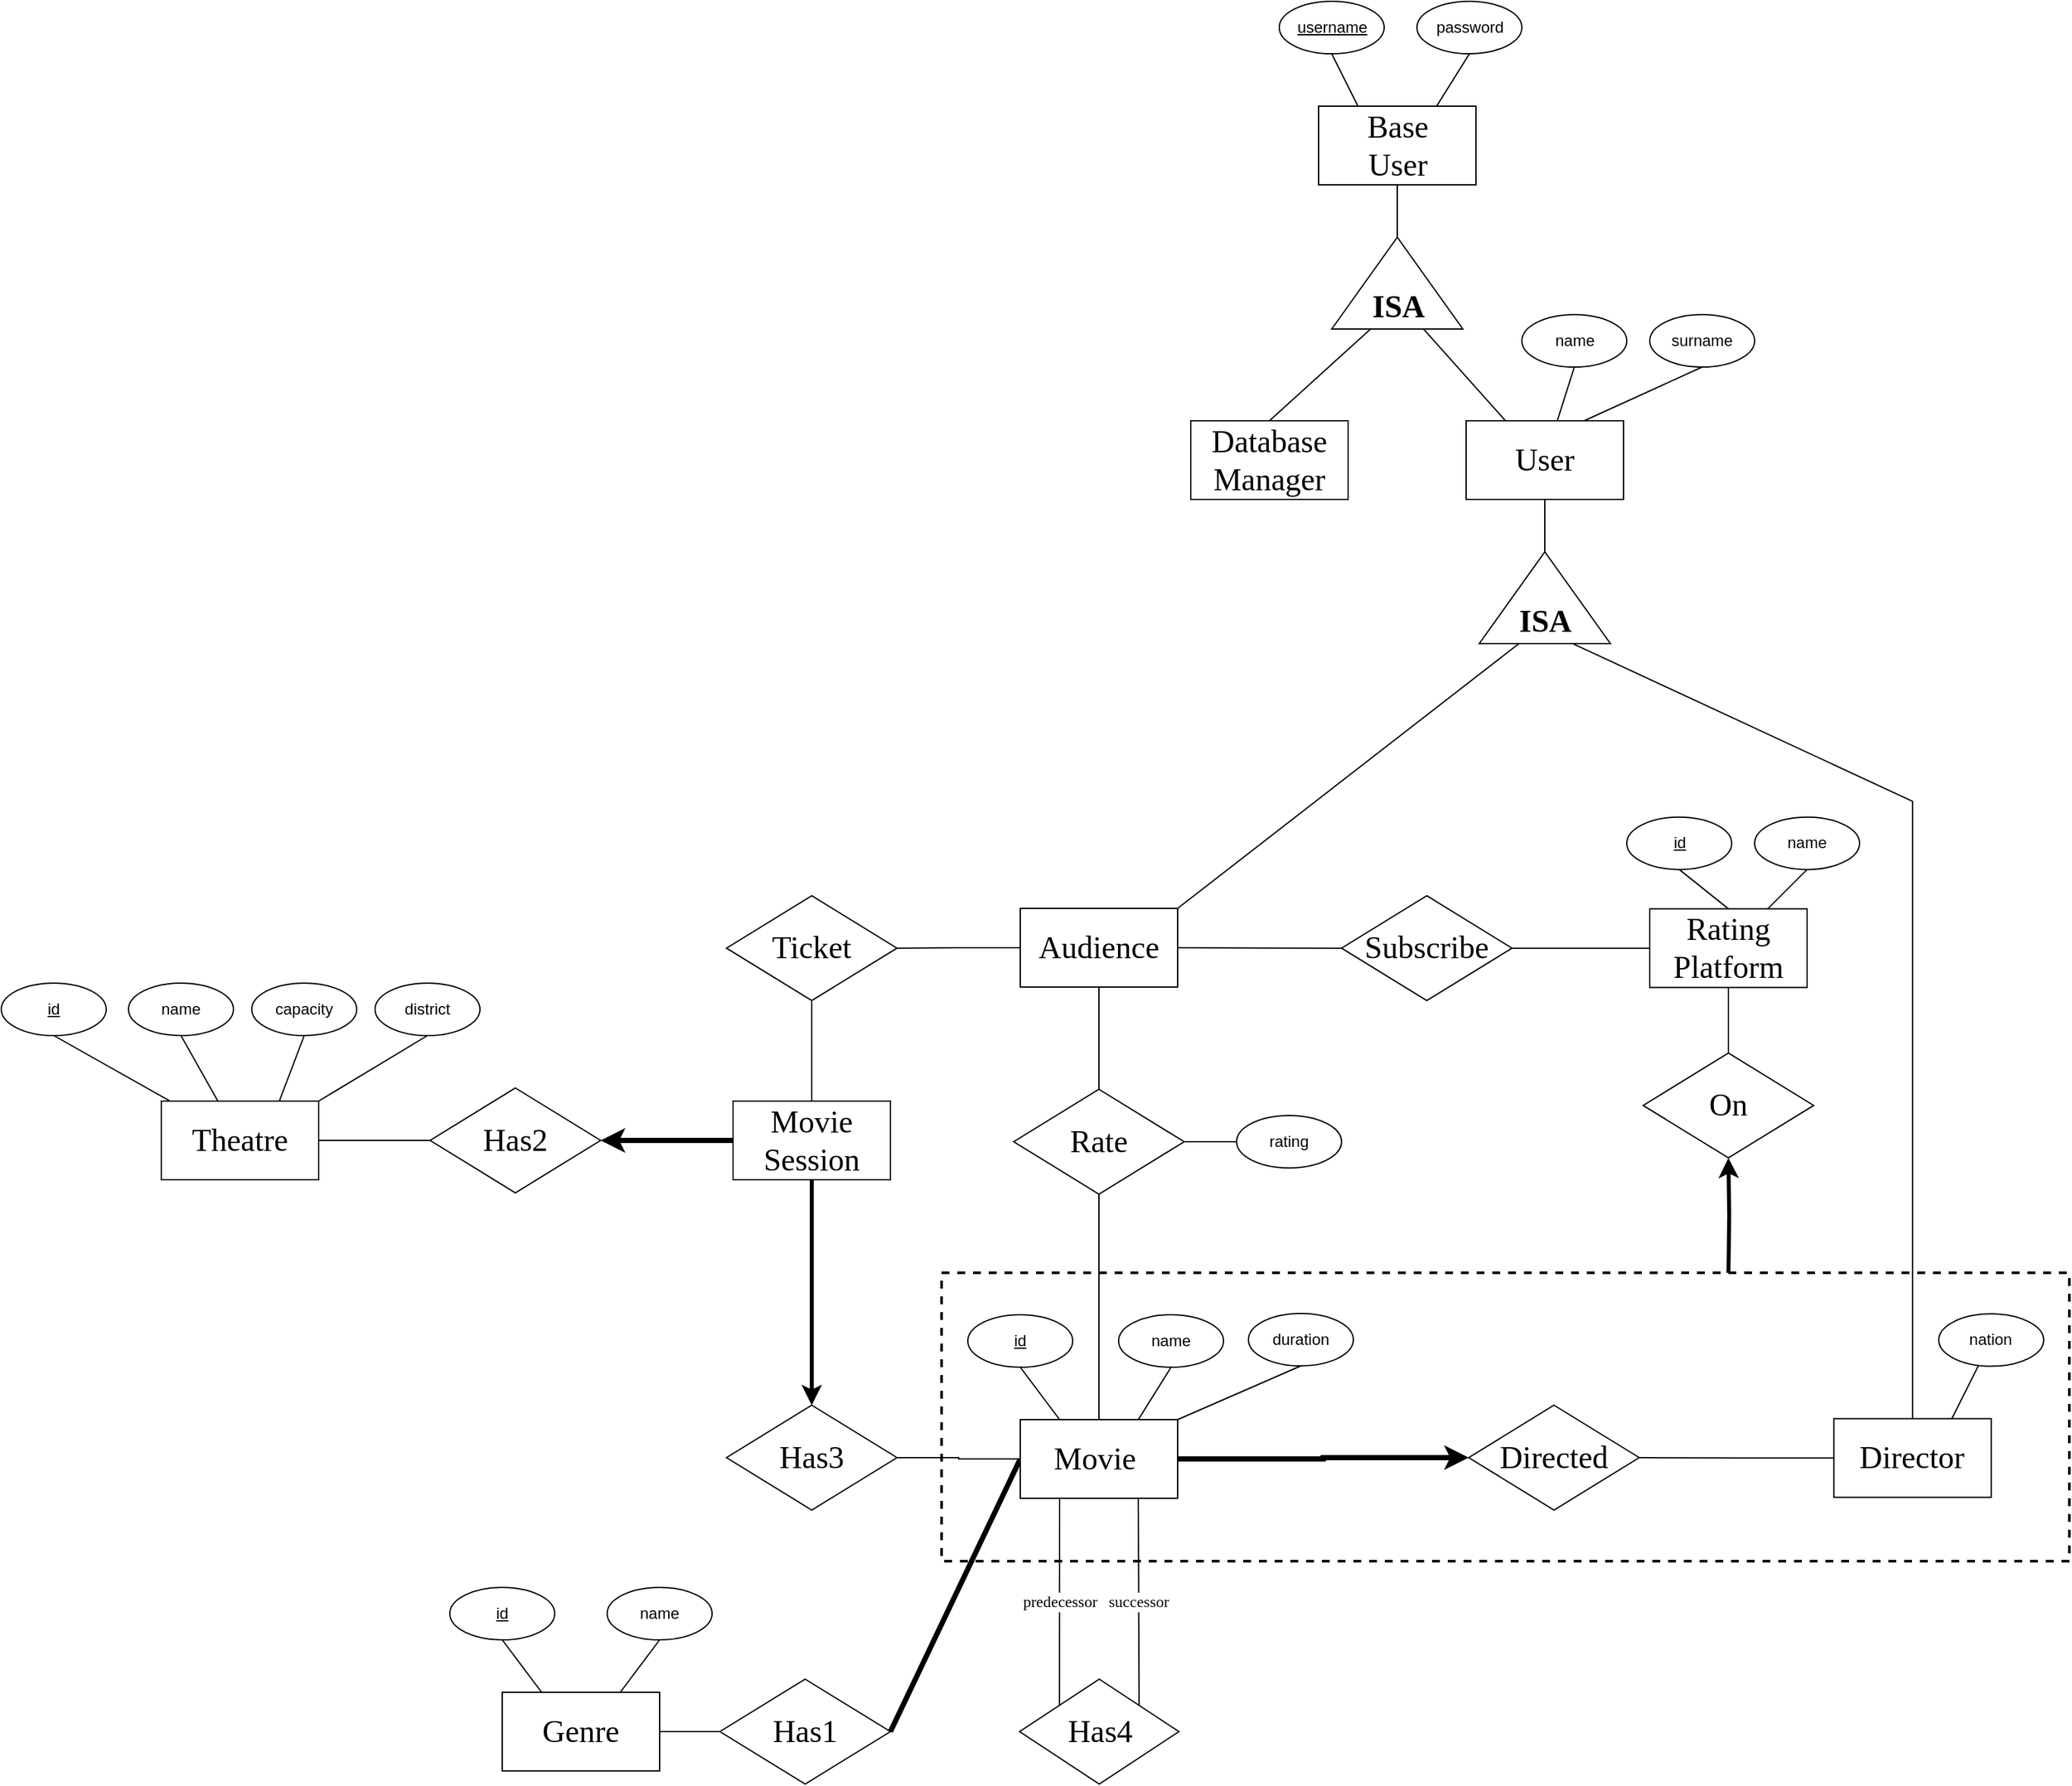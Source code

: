 <mxfile version="21.1.2">
  <diagram name="Page-1" id="j0nukCo0l5Td_Ldd-Fi8">
    <mxGraphModel dx="3235" dy="2788" grid="1" gridSize="10" guides="1" tooltips="1" connect="1" arrows="1" fold="1" page="1" pageScale="1" pageWidth="850" pageHeight="1100" math="0" shadow="0">
      <root>
        <mxCell id="0" />
        <mxCell id="1" parent="0" />
        <mxCell id="RdDmnzi2k4NcZiymzzx3-161" value="" style="rounded=0;whiteSpace=wrap;html=1;fillColor=none;dashed=1;strokeWidth=2;" vertex="1" parent="1">
          <mxGeometry x="-50" y="960" width="860" height="220" as="geometry" />
        </mxCell>
        <mxCell id="RdDmnzi2k4NcZiymzzx3-7" value="" style="rounded=0;orthogonalLoop=1;jettySize=auto;html=1;strokeColor=default;endArrow=none;endFill=0;entryX=0;entryY=0;entryDx=50;entryDy=0;entryPerimeter=0;" edge="1" parent="1" source="RdDmnzi2k4NcZiymzzx3-1" target="RdDmnzi2k4NcZiymzzx3-3">
          <mxGeometry relative="1" as="geometry" />
        </mxCell>
        <mxCell id="RdDmnzi2k4NcZiymzzx3-1" value="&lt;font style=&quot;font-size: 24px;&quot;&gt;User&lt;/font&gt;" style="rounded=0;whiteSpace=wrap;html=1;fontFamily=Times New Roman;" vertex="1" parent="1">
          <mxGeometry x="350" y="310" width="120" height="60" as="geometry" />
        </mxCell>
        <mxCell id="RdDmnzi2k4NcZiymzzx3-11" style="rounded=0;orthogonalLoop=1;jettySize=auto;html=1;entryX=0.5;entryY=0;entryDx=0;entryDy=0;endArrow=none;endFill=0;exitX=0.719;exitY=1.004;exitDx=0;exitDy=0;exitPerimeter=0;" edge="1" parent="1" source="RdDmnzi2k4NcZiymzzx3-3" target="RdDmnzi2k4NcZiymzzx3-10">
          <mxGeometry relative="1" as="geometry">
            <mxPoint x="490.0" y="480.0" as="sourcePoint" />
            <Array as="points">
              <mxPoint x="690.4" y="600.28" />
            </Array>
          </mxGeometry>
        </mxCell>
        <mxCell id="RdDmnzi2k4NcZiymzzx3-12" value="" style="rounded=0;orthogonalLoop=1;jettySize=auto;html=1;exitX=0.299;exitY=1.004;exitDx=0;exitDy=0;exitPerimeter=0;endArrow=none;endFill=0;entryX=1;entryY=0;entryDx=0;entryDy=0;" edge="1" parent="1" source="RdDmnzi2k4NcZiymzzx3-3" target="RdDmnzi2k4NcZiymzzx3-9">
          <mxGeometry relative="1" as="geometry" />
        </mxCell>
        <mxCell id="RdDmnzi2k4NcZiymzzx3-3" value="&lt;font face=&quot;Times New Roman&quot; style=&quot;font-size: 24px;&quot;&gt;&lt;b&gt;ISA&lt;/b&gt;&lt;/font&gt;" style="verticalLabelPosition=middle;verticalAlign=bottom;html=1;shape=mxgraph.basic.acute_triangle;dx=0.5;align=center;horizontal=1;labelPosition=center;" vertex="1" parent="1">
          <mxGeometry x="360" y="410" width="100" height="70" as="geometry" />
        </mxCell>
        <mxCell id="RdDmnzi2k4NcZiymzzx3-175" style="edgeStyle=orthogonalEdgeStyle;rounded=0;orthogonalLoop=1;jettySize=auto;html=1;exitX=0.5;exitY=1;exitDx=0;exitDy=0;fontFamily=Helvetica;fontSize=12;fontColor=default;endArrow=none;endFill=0;" edge="1" parent="1" source="RdDmnzi2k4NcZiymzzx3-9" target="RdDmnzi2k4NcZiymzzx3-31">
          <mxGeometry relative="1" as="geometry" />
        </mxCell>
        <mxCell id="RdDmnzi2k4NcZiymzzx3-195" style="edgeStyle=orthogonalEdgeStyle;rounded=0;orthogonalLoop=1;jettySize=auto;html=1;exitX=0;exitY=0.5;exitDx=0;exitDy=0;entryX=1;entryY=0.5;entryDx=0;entryDy=0;fontFamily=Helvetica;fontSize=12;fontColor=default;endArrow=none;endFill=0;" edge="1" parent="1" source="RdDmnzi2k4NcZiymzzx3-9" target="RdDmnzi2k4NcZiymzzx3-192">
          <mxGeometry relative="1" as="geometry" />
        </mxCell>
        <mxCell id="RdDmnzi2k4NcZiymzzx3-9" value="&lt;font style=&quot;font-size: 24px;&quot;&gt;Audience&lt;/font&gt;" style="rounded=0;whiteSpace=wrap;html=1;fontFamily=Times New Roman;" vertex="1" parent="1">
          <mxGeometry x="10" y="682" width="120" height="60" as="geometry" />
        </mxCell>
        <mxCell id="RdDmnzi2k4NcZiymzzx3-109" style="edgeStyle=orthogonalEdgeStyle;rounded=0;orthogonalLoop=1;jettySize=auto;html=1;exitX=0;exitY=0.5;exitDx=0;exitDy=0;entryX=1;entryY=0.5;entryDx=0;entryDy=0;endArrow=none;endFill=0;" edge="1" parent="1" source="RdDmnzi2k4NcZiymzzx3-10" target="RdDmnzi2k4NcZiymzzx3-106">
          <mxGeometry relative="1" as="geometry" />
        </mxCell>
        <mxCell id="RdDmnzi2k4NcZiymzzx3-10" value="&lt;font style=&quot;font-size: 24px;&quot;&gt;Director&lt;/font&gt;" style="rounded=0;whiteSpace=wrap;html=1;fontFamily=Times New Roman;" vertex="1" parent="1">
          <mxGeometry x="630.4" y="1071.28" width="120" height="60" as="geometry" />
        </mxCell>
        <mxCell id="RdDmnzi2k4NcZiymzzx3-17" style="rounded=0;orthogonalLoop=1;jettySize=auto;html=1;exitX=0.5;exitY=1;exitDx=0;exitDy=0;entryX=0.25;entryY=0;entryDx=0;entryDy=0;endArrow=none;endFill=0;" edge="1" parent="1" source="RdDmnzi2k4NcZiymzzx3-13" target="RdDmnzi2k4NcZiymzzx3-134">
          <mxGeometry relative="1" as="geometry">
            <mxPoint x="327.5" y="10" as="targetPoint" />
          </mxGeometry>
        </mxCell>
        <mxCell id="RdDmnzi2k4NcZiymzzx3-13" value="&lt;u&gt;username&lt;/u&gt;" style="ellipse;whiteSpace=wrap;html=1;" vertex="1" parent="1">
          <mxGeometry x="207.5" y="-10" width="80" height="40" as="geometry" />
        </mxCell>
        <mxCell id="RdDmnzi2k4NcZiymzzx3-14" value="password" style="ellipse;whiteSpace=wrap;html=1;" vertex="1" parent="1">
          <mxGeometry x="312.5" y="-10" width="80" height="40" as="geometry" />
        </mxCell>
        <mxCell id="RdDmnzi2k4NcZiymzzx3-15" value="name" style="ellipse;whiteSpace=wrap;html=1;" vertex="1" parent="1">
          <mxGeometry x="392.5" y="229" width="80" height="40" as="geometry" />
        </mxCell>
        <mxCell id="RdDmnzi2k4NcZiymzzx3-16" value="surname" style="ellipse;whiteSpace=wrap;html=1;" vertex="1" parent="1">
          <mxGeometry x="490" y="229" width="80" height="40" as="geometry" />
        </mxCell>
        <mxCell id="RdDmnzi2k4NcZiymzzx3-20" style="rounded=0;orthogonalLoop=1;jettySize=auto;html=1;exitX=0.5;exitY=1;exitDx=0;exitDy=0;endArrow=none;endFill=0;entryX=0.75;entryY=0;entryDx=0;entryDy=0;" edge="1" parent="1" source="RdDmnzi2k4NcZiymzzx3-14" target="RdDmnzi2k4NcZiymzzx3-134">
          <mxGeometry relative="1" as="geometry">
            <mxPoint x="217.5" y="-30" as="sourcePoint" />
            <mxPoint x="342.5" y="10" as="targetPoint" />
          </mxGeometry>
        </mxCell>
        <mxCell id="RdDmnzi2k4NcZiymzzx3-21" style="rounded=0;orthogonalLoop=1;jettySize=auto;html=1;exitX=0.5;exitY=1;exitDx=0;exitDy=0;endArrow=none;endFill=0;" edge="1" parent="1" source="RdDmnzi2k4NcZiymzzx3-15" target="RdDmnzi2k4NcZiymzzx3-1">
          <mxGeometry relative="1" as="geometry">
            <mxPoint x="370" y="270" as="sourcePoint" />
            <mxPoint x="420" y="320" as="targetPoint" />
          </mxGeometry>
        </mxCell>
        <mxCell id="RdDmnzi2k4NcZiymzzx3-23" style="rounded=0;orthogonalLoop=1;jettySize=auto;html=1;exitX=0.5;exitY=1;exitDx=0;exitDy=0;endArrow=none;endFill=0;entryX=0.75;entryY=0;entryDx=0;entryDy=0;" edge="1" parent="1" source="RdDmnzi2k4NcZiymzzx3-16" target="RdDmnzi2k4NcZiymzzx3-1">
          <mxGeometry relative="1" as="geometry">
            <mxPoint x="470" y="270" as="sourcePoint" />
            <mxPoint x="450" y="320" as="targetPoint" />
          </mxGeometry>
        </mxCell>
        <mxCell id="RdDmnzi2k4NcZiymzzx3-28" style="rounded=0;orthogonalLoop=1;jettySize=auto;html=1;entryX=0.75;entryY=0;entryDx=0;entryDy=0;endArrow=none;endFill=0;" edge="1" parent="1" source="RdDmnzi2k4NcZiymzzx3-26" target="RdDmnzi2k4NcZiymzzx3-10">
          <mxGeometry relative="1" as="geometry" />
        </mxCell>
        <mxCell id="RdDmnzi2k4NcZiymzzx3-26" value="nation" style="ellipse;whiteSpace=wrap;html=1;" vertex="1" parent="1">
          <mxGeometry x="710.4" y="991.28" width="80" height="40" as="geometry" />
        </mxCell>
        <mxCell id="RdDmnzi2k4NcZiymzzx3-31" value="&lt;font style=&quot;font-size: 24px;&quot; face=&quot;Times New Roman&quot;&gt;Rate&lt;/font&gt;" style="rhombus;whiteSpace=wrap;html=1;" vertex="1" parent="1">
          <mxGeometry x="5" y="820" width="130" height="80" as="geometry" />
        </mxCell>
        <mxCell id="RdDmnzi2k4NcZiymzzx3-34" value="&lt;font style=&quot;font-size: 24px;&quot;&gt;Rating Platform&lt;/font&gt;" style="rounded=0;whiteSpace=wrap;html=1;fontFamily=Times New Roman;" vertex="1" parent="1">
          <mxGeometry x="490" y="682.32" width="120" height="60" as="geometry" />
        </mxCell>
        <mxCell id="RdDmnzi2k4NcZiymzzx3-36" style="edgeStyle=orthogonalEdgeStyle;rounded=0;orthogonalLoop=1;jettySize=auto;html=1;exitX=0;exitY=0.5;exitDx=0;exitDy=0;entryX=1;entryY=0.5;entryDx=0;entryDy=0;endArrow=none;endFill=0;" edge="1" parent="1" source="RdDmnzi2k4NcZiymzzx3-35" target="RdDmnzi2k4NcZiymzzx3-9">
          <mxGeometry relative="1" as="geometry" />
        </mxCell>
        <mxCell id="RdDmnzi2k4NcZiymzzx3-35" value="&lt;font style=&quot;font-size: 24px;&quot; face=&quot;Times New Roman&quot;&gt;Subscribe&lt;/font&gt;" style="rhombus;whiteSpace=wrap;html=1;" vertex="1" parent="1">
          <mxGeometry x="255" y="672.32" width="130" height="80" as="geometry" />
        </mxCell>
        <mxCell id="RdDmnzi2k4NcZiymzzx3-37" style="edgeStyle=orthogonalEdgeStyle;rounded=0;orthogonalLoop=1;jettySize=auto;html=1;entryX=1;entryY=0.5;entryDx=0;entryDy=0;endArrow=none;endFill=0;exitX=0;exitY=0.5;exitDx=0;exitDy=0;" edge="1" parent="1" source="RdDmnzi2k4NcZiymzzx3-34" target="RdDmnzi2k4NcZiymzzx3-35">
          <mxGeometry relative="1" as="geometry">
            <mxPoint x="450" y="701.32" as="sourcePoint" />
            <mxPoint x="680" y="612.32" as="targetPoint" />
          </mxGeometry>
        </mxCell>
        <mxCell id="RdDmnzi2k4NcZiymzzx3-38" style="rounded=0;orthogonalLoop=1;jettySize=auto;html=1;exitX=0.5;exitY=1;exitDx=0;exitDy=0;endArrow=none;endFill=0;entryX=0.5;entryY=0;entryDx=0;entryDy=0;" edge="1" parent="1" source="RdDmnzi2k4NcZiymzzx3-39" target="RdDmnzi2k4NcZiymzzx3-34">
          <mxGeometry relative="1" as="geometry">
            <mxPoint x="440" y="670" as="targetPoint" />
          </mxGeometry>
        </mxCell>
        <mxCell id="RdDmnzi2k4NcZiymzzx3-39" value="&lt;u&gt;id&lt;/u&gt;" style="ellipse;whiteSpace=wrap;html=1;" vertex="1" parent="1">
          <mxGeometry x="472.5" y="612.32" width="80" height="40" as="geometry" />
        </mxCell>
        <mxCell id="RdDmnzi2k4NcZiymzzx3-40" value="name" style="ellipse;whiteSpace=wrap;html=1;" vertex="1" parent="1">
          <mxGeometry x="570" y="612.32" width="80" height="40" as="geometry" />
        </mxCell>
        <mxCell id="RdDmnzi2k4NcZiymzzx3-43" style="rounded=0;orthogonalLoop=1;jettySize=auto;html=1;exitX=0.5;exitY=1;exitDx=0;exitDy=0;endArrow=none;endFill=0;entryX=0.75;entryY=0;entryDx=0;entryDy=0;" edge="1" parent="1" source="RdDmnzi2k4NcZiymzzx3-40" target="RdDmnzi2k4NcZiymzzx3-34">
          <mxGeometry relative="1" as="geometry">
            <mxPoint x="390" y="651" as="sourcePoint" />
            <mxPoint x="511" y="691" as="targetPoint" />
          </mxGeometry>
        </mxCell>
        <mxCell id="RdDmnzi2k4NcZiymzzx3-47" value="&lt;font style=&quot;font-size: 24px;&quot;&gt;Genre&lt;/font&gt;" style="rounded=0;whiteSpace=wrap;html=1;fontFamily=Times New Roman;" vertex="1" parent="1">
          <mxGeometry x="-385" y="1280" width="120" height="60" as="geometry" />
        </mxCell>
        <mxCell id="RdDmnzi2k4NcZiymzzx3-50" style="rounded=0;orthogonalLoop=1;jettySize=auto;html=1;exitX=0.5;exitY=1;exitDx=0;exitDy=0;entryX=0.25;entryY=0;entryDx=0;entryDy=0;endArrow=none;endFill=0;" edge="1" parent="1" source="RdDmnzi2k4NcZiymzzx3-48" target="RdDmnzi2k4NcZiymzzx3-47">
          <mxGeometry relative="1" as="geometry" />
        </mxCell>
        <mxCell id="RdDmnzi2k4NcZiymzzx3-48" value="&lt;u&gt;id&lt;/u&gt;" style="ellipse;whiteSpace=wrap;html=1;" vertex="1" parent="1">
          <mxGeometry x="-425" y="1200" width="80" height="40" as="geometry" />
        </mxCell>
        <mxCell id="RdDmnzi2k4NcZiymzzx3-51" style="rounded=0;orthogonalLoop=1;jettySize=auto;html=1;exitX=0.5;exitY=1;exitDx=0;exitDy=0;entryX=0.75;entryY=0;entryDx=0;entryDy=0;endArrow=none;endFill=0;" edge="1" parent="1" source="RdDmnzi2k4NcZiymzzx3-49" target="RdDmnzi2k4NcZiymzzx3-47">
          <mxGeometry relative="1" as="geometry" />
        </mxCell>
        <mxCell id="RdDmnzi2k4NcZiymzzx3-49" value="name" style="ellipse;whiteSpace=wrap;html=1;" vertex="1" parent="1">
          <mxGeometry x="-305" y="1200" width="80" height="40" as="geometry" />
        </mxCell>
        <mxCell id="RdDmnzi2k4NcZiymzzx3-53" style="edgeStyle=orthogonalEdgeStyle;rounded=0;orthogonalLoop=1;jettySize=auto;html=1;exitX=0;exitY=0.5;exitDx=0;exitDy=0;entryX=1;entryY=0.5;entryDx=0;entryDy=0;endArrow=none;endFill=0;" edge="1" parent="1" source="RdDmnzi2k4NcZiymzzx3-52" target="RdDmnzi2k4NcZiymzzx3-47">
          <mxGeometry relative="1" as="geometry" />
        </mxCell>
        <mxCell id="RdDmnzi2k4NcZiymzzx3-54" style="rounded=0;orthogonalLoop=1;jettySize=auto;html=1;entryX=1;entryY=0.5;entryDx=0;entryDy=0;endArrow=none;endFill=0;strokeWidth=4;exitX=0;exitY=0.5;exitDx=0;exitDy=0;" edge="1" parent="1" source="RdDmnzi2k4NcZiymzzx3-58" target="RdDmnzi2k4NcZiymzzx3-52">
          <mxGeometry relative="1" as="geometry">
            <mxPoint x="-180" y="1302" as="sourcePoint" />
            <mxPoint x="-260" y="1302" as="targetPoint" />
          </mxGeometry>
        </mxCell>
        <mxCell id="RdDmnzi2k4NcZiymzzx3-52" value="&lt;font style=&quot;font-size: 24px;&quot; face=&quot;Times New Roman&quot;&gt;Has1&lt;/font&gt;" style="rhombus;whiteSpace=wrap;html=1;" vertex="1" parent="1">
          <mxGeometry x="-219" y="1270" width="130" height="80" as="geometry" />
        </mxCell>
        <mxCell id="RdDmnzi2k4NcZiymzzx3-108" style="edgeStyle=orthogonalEdgeStyle;rounded=0;orthogonalLoop=1;jettySize=auto;html=1;exitX=1;exitY=0.5;exitDx=0;exitDy=0;entryX=0;entryY=0.5;entryDx=0;entryDy=0;strokeWidth=4;" edge="1" parent="1" source="RdDmnzi2k4NcZiymzzx3-58" target="RdDmnzi2k4NcZiymzzx3-106">
          <mxGeometry relative="1" as="geometry">
            <mxPoint x="15" y="1100" as="targetPoint" />
          </mxGeometry>
        </mxCell>
        <mxCell id="RdDmnzi2k4NcZiymzzx3-118" style="rounded=0;orthogonalLoop=1;jettySize=auto;html=1;entryX=1;entryY=0.5;entryDx=0;entryDy=0;fontFamily=Helvetica;fontSize=12;fontColor=default;endArrow=none;endFill=0;edgeStyle=orthogonalEdgeStyle;" edge="1" parent="1" source="RdDmnzi2k4NcZiymzzx3-58" target="RdDmnzi2k4NcZiymzzx3-117">
          <mxGeometry relative="1" as="geometry" />
        </mxCell>
        <mxCell id="RdDmnzi2k4NcZiymzzx3-158" value="&lt;font face=&quot;Times New Roman&quot;&gt;predecessor&lt;/font&gt;" style="rounded=0;orthogonalLoop=1;jettySize=auto;html=1;entryX=0;entryY=0;entryDx=0;entryDy=0;fontFamily=Helvetica;fontSize=12;fontColor=default;endArrow=none;endFill=0;exitX=0.25;exitY=1;exitDx=0;exitDy=0;" edge="1" parent="1" source="RdDmnzi2k4NcZiymzzx3-58" target="RdDmnzi2k4NcZiymzzx3-157">
          <mxGeometry relative="1" as="geometry">
            <mxPoint x="30" y="1130" as="sourcePoint" />
          </mxGeometry>
        </mxCell>
        <mxCell id="RdDmnzi2k4NcZiymzzx3-177" style="edgeStyle=orthogonalEdgeStyle;rounded=0;orthogonalLoop=1;jettySize=auto;html=1;exitX=0.5;exitY=0;exitDx=0;exitDy=0;entryX=0.5;entryY=1;entryDx=0;entryDy=0;fontFamily=Helvetica;fontSize=12;fontColor=default;endArrow=none;endFill=0;" edge="1" parent="1" source="RdDmnzi2k4NcZiymzzx3-58" target="RdDmnzi2k4NcZiymzzx3-31">
          <mxGeometry relative="1" as="geometry" />
        </mxCell>
        <mxCell id="RdDmnzi2k4NcZiymzzx3-58" value="&lt;font style=&quot;font-size: 24px;&quot;&gt;Movie&amp;nbsp;&lt;/font&gt;" style="rounded=0;whiteSpace=wrap;html=1;fontFamily=Times New Roman;" vertex="1" parent="1">
          <mxGeometry x="10" y="1072" width="120" height="60" as="geometry" />
        </mxCell>
        <mxCell id="RdDmnzi2k4NcZiymzzx3-70" style="rounded=0;orthogonalLoop=1;jettySize=auto;html=1;exitX=0.5;exitY=1;exitDx=0;exitDy=0;entryX=0.25;entryY=0;entryDx=0;entryDy=0;endArrow=none;endFill=0;" edge="1" parent="1" source="RdDmnzi2k4NcZiymzzx3-71" target="RdDmnzi2k4NcZiymzzx3-58">
          <mxGeometry relative="1" as="geometry">
            <mxPoint x="80" y="1072" as="targetPoint" />
          </mxGeometry>
        </mxCell>
        <mxCell id="RdDmnzi2k4NcZiymzzx3-71" value="&lt;u&gt;id&lt;/u&gt;" style="ellipse;whiteSpace=wrap;html=1;" vertex="1" parent="1">
          <mxGeometry x="-30" y="992" width="80" height="40" as="geometry" />
        </mxCell>
        <mxCell id="RdDmnzi2k4NcZiymzzx3-72" value="name" style="ellipse;whiteSpace=wrap;html=1;" vertex="1" parent="1">
          <mxGeometry x="85" y="992" width="80" height="40" as="geometry" />
        </mxCell>
        <mxCell id="RdDmnzi2k4NcZiymzzx3-73" style="rounded=0;orthogonalLoop=1;jettySize=auto;html=1;exitX=0.5;exitY=1;exitDx=0;exitDy=0;endArrow=none;endFill=0;entryX=0.75;entryY=0;entryDx=0;entryDy=0;" edge="1" parent="1" source="RdDmnzi2k4NcZiymzzx3-72" target="RdDmnzi2k4NcZiymzzx3-58">
          <mxGeometry relative="1" as="geometry">
            <mxPoint x="70" y="1072" as="targetPoint" />
            <mxPoint x="10" y="1042" as="sourcePoint" />
          </mxGeometry>
        </mxCell>
        <mxCell id="RdDmnzi2k4NcZiymzzx3-75" style="edgeStyle=orthogonalEdgeStyle;rounded=0;orthogonalLoop=1;jettySize=auto;html=1;exitX=0;exitY=0.5;exitDx=0;exitDy=0;entryX=1;entryY=0.5;entryDx=0;entryDy=0;endArrow=classic;endFill=1;strokeWidth=4;" edge="1" parent="1" target="RdDmnzi2k4NcZiymzzx3-78" source="RdDmnzi2k4NcZiymzzx3-105">
          <mxGeometry relative="1" as="geometry">
            <mxPoint x="195" y="1432" as="sourcePoint" />
          </mxGeometry>
        </mxCell>
        <mxCell id="RdDmnzi2k4NcZiymzzx3-76" value="&lt;font style=&quot;font-size: 24px;&quot;&gt;Theatre&lt;/font&gt;" style="rounded=0;whiteSpace=wrap;html=1;fontFamily=Times New Roman;" vertex="1" parent="1">
          <mxGeometry x="-645" y="829" width="120" height="60" as="geometry" />
        </mxCell>
        <mxCell id="RdDmnzi2k4NcZiymzzx3-77" style="edgeStyle=orthogonalEdgeStyle;rounded=0;orthogonalLoop=1;jettySize=auto;html=1;exitX=1;exitY=0.5;exitDx=0;exitDy=0;endArrow=none;endFill=0;entryX=0;entryY=0.5;entryDx=0;entryDy=0;" edge="1" parent="1" source="RdDmnzi2k4NcZiymzzx3-76" target="RdDmnzi2k4NcZiymzzx3-78">
          <mxGeometry relative="1" as="geometry">
            <mxPoint x="165" y="1622" as="targetPoint" />
          </mxGeometry>
        </mxCell>
        <mxCell id="RdDmnzi2k4NcZiymzzx3-78" value="&lt;font style=&quot;font-size: 24px;&quot; face=&quot;Times New Roman&quot;&gt;Has2&lt;/font&gt;" style="rhombus;whiteSpace=wrap;html=1;" vertex="1" parent="1">
          <mxGeometry x="-440" y="819" width="130" height="80" as="geometry" />
        </mxCell>
        <mxCell id="RdDmnzi2k4NcZiymzzx3-79" value="&lt;u&gt;id&lt;/u&gt;" style="ellipse;whiteSpace=wrap;html=1;" vertex="1" parent="1">
          <mxGeometry x="-767" y="739" width="80" height="40" as="geometry" />
        </mxCell>
        <mxCell id="RdDmnzi2k4NcZiymzzx3-80" value="name" style="ellipse;whiteSpace=wrap;html=1;" vertex="1" parent="1">
          <mxGeometry x="-670" y="739" width="80" height="40" as="geometry" />
        </mxCell>
        <mxCell id="RdDmnzi2k4NcZiymzzx3-81" value="capacity" style="ellipse;whiteSpace=wrap;html=1;" vertex="1" parent="1">
          <mxGeometry x="-576" y="739" width="80" height="40" as="geometry" />
        </mxCell>
        <mxCell id="RdDmnzi2k4NcZiymzzx3-82" style="rounded=0;orthogonalLoop=1;jettySize=auto;html=1;endArrow=none;endFill=0;exitX=0.5;exitY=1;exitDx=0;exitDy=0;" edge="1" parent="1" source="RdDmnzi2k4NcZiymzzx3-79" target="RdDmnzi2k4NcZiymzzx3-76">
          <mxGeometry relative="1" as="geometry">
            <mxPoint x="165" y="1722" as="targetPoint" />
            <mxPoint x="55" y="1682" as="sourcePoint" />
          </mxGeometry>
        </mxCell>
        <mxCell id="RdDmnzi2k4NcZiymzzx3-84" style="rounded=0;orthogonalLoop=1;jettySize=auto;html=1;endArrow=none;endFill=0;exitX=0.5;exitY=1;exitDx=0;exitDy=0;" edge="1" parent="1" source="RdDmnzi2k4NcZiymzzx3-80" target="RdDmnzi2k4NcZiymzzx3-76">
          <mxGeometry relative="1" as="geometry">
            <mxPoint x="165" y="1734" as="targetPoint" />
            <mxPoint x="55" y="1682" as="sourcePoint" />
          </mxGeometry>
        </mxCell>
        <mxCell id="RdDmnzi2k4NcZiymzzx3-85" style="rounded=0;orthogonalLoop=1;jettySize=auto;html=1;entryX=0.75;entryY=0;entryDx=0;entryDy=0;endArrow=none;endFill=0;exitX=0.5;exitY=1;exitDx=0;exitDy=0;" edge="1" parent="1" source="RdDmnzi2k4NcZiymzzx3-81" target="RdDmnzi2k4NcZiymzzx3-76">
          <mxGeometry relative="1" as="geometry">
            <mxPoint x="175" y="1744" as="targetPoint" />
            <mxPoint x="65" y="1692" as="sourcePoint" />
          </mxGeometry>
        </mxCell>
        <mxCell id="RdDmnzi2k4NcZiymzzx3-86" value="district" style="ellipse;whiteSpace=wrap;html=1;" vertex="1" parent="1">
          <mxGeometry x="-482" y="739" width="80" height="40" as="geometry" />
        </mxCell>
        <mxCell id="RdDmnzi2k4NcZiymzzx3-87" style="rounded=0;orthogonalLoop=1;jettySize=auto;html=1;entryX=1;entryY=0;entryDx=0;entryDy=0;endArrow=none;endFill=0;exitX=0.5;exitY=1;exitDx=0;exitDy=0;" edge="1" parent="1" source="RdDmnzi2k4NcZiymzzx3-86" target="RdDmnzi2k4NcZiymzzx3-76">
          <mxGeometry relative="1" as="geometry">
            <mxPoint x="325" y="1722" as="targetPoint" />
            <mxPoint x="165" y="1692" as="sourcePoint" />
          </mxGeometry>
        </mxCell>
        <mxCell id="RdDmnzi2k4NcZiymzzx3-89" value="duration" style="ellipse;whiteSpace=wrap;html=1;" vertex="1" parent="1">
          <mxGeometry x="184" y="991" width="80" height="40" as="geometry" />
        </mxCell>
        <mxCell id="RdDmnzi2k4NcZiymzzx3-90" style="rounded=0;orthogonalLoop=1;jettySize=auto;html=1;exitX=0.5;exitY=1;exitDx=0;exitDy=0;endArrow=none;endFill=0;entryX=1;entryY=0;entryDx=0;entryDy=0;" edge="1" parent="1" source="RdDmnzi2k4NcZiymzzx3-89" target="RdDmnzi2k4NcZiymzzx3-58">
          <mxGeometry relative="1" as="geometry">
            <mxPoint x="170" y="1082" as="targetPoint" />
            <mxPoint x="170" y="1022" as="sourcePoint" />
          </mxGeometry>
        </mxCell>
        <mxCell id="RdDmnzi2k4NcZiymzzx3-119" style="edgeStyle=orthogonalEdgeStyle;rounded=0;orthogonalLoop=1;jettySize=auto;html=1;exitX=0.5;exitY=1;exitDx=0;exitDy=0;fontFamily=Helvetica;fontSize=12;fontColor=default;strokeWidth=3;" edge="1" parent="1" source="RdDmnzi2k4NcZiymzzx3-105" target="RdDmnzi2k4NcZiymzzx3-117">
          <mxGeometry relative="1" as="geometry" />
        </mxCell>
        <mxCell id="RdDmnzi2k4NcZiymzzx3-196" style="edgeStyle=orthogonalEdgeStyle;rounded=0;orthogonalLoop=1;jettySize=auto;html=1;exitX=0.5;exitY=0;exitDx=0;exitDy=0;entryX=0.5;entryY=1;entryDx=0;entryDy=0;fontFamily=Helvetica;fontSize=12;fontColor=default;endArrow=none;endFill=0;" edge="1" parent="1" source="RdDmnzi2k4NcZiymzzx3-105" target="RdDmnzi2k4NcZiymzzx3-192">
          <mxGeometry relative="1" as="geometry" />
        </mxCell>
        <mxCell id="RdDmnzi2k4NcZiymzzx3-105" value="&lt;font style=&quot;font-size: 24px;&quot;&gt;Movie Session&lt;/font&gt;" style="rounded=0;whiteSpace=wrap;html=1;fontFamily=Times New Roman;" vertex="1" parent="1">
          <mxGeometry x="-209" y="829" width="120" height="60" as="geometry" />
        </mxCell>
        <mxCell id="RdDmnzi2k4NcZiymzzx3-106" value="&lt;font style=&quot;font-size: 24px;&quot; face=&quot;Times New Roman&quot;&gt;Directed&lt;/font&gt;" style="rhombus;whiteSpace=wrap;html=1;" vertex="1" parent="1">
          <mxGeometry x="352" y="1061" width="130" height="80" as="geometry" />
        </mxCell>
        <mxCell id="RdDmnzi2k4NcZiymzzx3-111" value="" style="edgeStyle=orthogonalEdgeStyle;rounded=0;orthogonalLoop=1;jettySize=auto;html=1;endArrow=none;endFill=0;exitX=0.5;exitY=1;exitDx=0;exitDy=0;entryX=0.5;entryY=0;entryDx=0;entryDy=0;" edge="1" parent="1" source="RdDmnzi2k4NcZiymzzx3-34" target="RdDmnzi2k4NcZiymzzx3-110">
          <mxGeometry relative="1" as="geometry">
            <mxPoint x="480" y="761" as="targetPoint" />
          </mxGeometry>
        </mxCell>
        <mxCell id="RdDmnzi2k4NcZiymzzx3-110" value="&lt;font style=&quot;font-size: 24px;&quot; face=&quot;Times New Roman&quot;&gt;On&lt;/font&gt;" style="rhombus;whiteSpace=wrap;html=1;" vertex="1" parent="1">
          <mxGeometry x="485" y="792.32" width="130" height="80" as="geometry" />
        </mxCell>
        <mxCell id="RdDmnzi2k4NcZiymzzx3-113" style="edgeStyle=orthogonalEdgeStyle;rounded=0;orthogonalLoop=1;jettySize=auto;html=1;exitX=0.605;exitY=-0.006;exitDx=0;exitDy=0;entryX=0.5;entryY=1;entryDx=0;entryDy=0;exitPerimeter=0;strokeWidth=3;" edge="1" parent="1" target="RdDmnzi2k4NcZiymzzx3-110">
          <mxGeometry relative="1" as="geometry">
            <mxPoint x="550.05" y="960.0" as="sourcePoint" />
            <mxPoint x="550" y="992.32" as="targetPoint" />
          </mxGeometry>
        </mxCell>
        <mxCell id="RdDmnzi2k4NcZiymzzx3-117" value="&lt;font size=&quot;5&quot; face=&quot;Times New Roman&quot;&gt;Has3&lt;/font&gt;" style="rhombus;whiteSpace=wrap;html=1;" vertex="1" parent="1">
          <mxGeometry x="-214" y="1061" width="130" height="80" as="geometry" />
        </mxCell>
        <mxCell id="RdDmnzi2k4NcZiymzzx3-136" style="edgeStyle=orthogonalEdgeStyle;rounded=0;orthogonalLoop=1;jettySize=auto;html=1;exitX=0.5;exitY=1;exitDx=0;exitDy=0;entryX=0;entryY=0;entryDx=50;entryDy=0;entryPerimeter=0;fontFamily=Helvetica;fontSize=12;fontColor=default;endArrow=none;endFill=0;" edge="1" parent="1" source="RdDmnzi2k4NcZiymzzx3-134" target="RdDmnzi2k4NcZiymzzx3-135">
          <mxGeometry relative="1" as="geometry" />
        </mxCell>
        <mxCell id="RdDmnzi2k4NcZiymzzx3-134" value="&lt;font style=&quot;font-size: 24px;&quot;&gt;Base&lt;br&gt;User&lt;br&gt;&lt;/font&gt;" style="rounded=0;whiteSpace=wrap;html=1;fontFamily=Times New Roman;" vertex="1" parent="1">
          <mxGeometry x="237.5" y="70" width="120" height="60" as="geometry" />
        </mxCell>
        <mxCell id="RdDmnzi2k4NcZiymzzx3-138" style="rounded=0;orthogonalLoop=1;jettySize=auto;html=1;exitX=0.7;exitY=1;exitDx=0;exitDy=0;exitPerimeter=0;entryX=0.25;entryY=0;entryDx=0;entryDy=0;fontFamily=Helvetica;fontSize=12;fontColor=default;endArrow=none;endFill=0;" edge="1" parent="1" source="RdDmnzi2k4NcZiymzzx3-135" target="RdDmnzi2k4NcZiymzzx3-1">
          <mxGeometry relative="1" as="geometry" />
        </mxCell>
        <mxCell id="RdDmnzi2k4NcZiymzzx3-135" value="&lt;font face=&quot;Times New Roman&quot; style=&quot;font-size: 24px;&quot;&gt;&lt;b&gt;ISA&lt;/b&gt;&lt;/font&gt;" style="verticalLabelPosition=middle;verticalAlign=bottom;html=1;shape=mxgraph.basic.acute_triangle;dx=0.5;align=center;horizontal=1;labelPosition=center;" vertex="1" parent="1">
          <mxGeometry x="247.5" y="170" width="100" height="70" as="geometry" />
        </mxCell>
        <mxCell id="RdDmnzi2k4NcZiymzzx3-137" value="&lt;font style=&quot;font-size: 24px;&quot;&gt;Database&lt;br&gt;Manager&lt;br&gt;&lt;/font&gt;" style="rounded=0;whiteSpace=wrap;html=1;fontFamily=Times New Roman;" vertex="1" parent="1">
          <mxGeometry x="140" y="310" width="120" height="60" as="geometry" />
        </mxCell>
        <mxCell id="RdDmnzi2k4NcZiymzzx3-139" style="rounded=0;orthogonalLoop=1;jettySize=auto;html=1;exitX=0.302;exitY=0.993;exitDx=0;exitDy=0;exitPerimeter=0;entryX=0.5;entryY=0;entryDx=0;entryDy=0;fontFamily=Helvetica;fontSize=12;fontColor=default;endArrow=none;endFill=0;" edge="1" parent="1" source="RdDmnzi2k4NcZiymzzx3-135" target="RdDmnzi2k4NcZiymzzx3-137">
          <mxGeometry relative="1" as="geometry">
            <mxPoint x="330" y="200" as="sourcePoint" />
            <mxPoint x="390" y="320" as="targetPoint" />
          </mxGeometry>
        </mxCell>
        <mxCell id="RdDmnzi2k4NcZiymzzx3-159" value="&lt;font face=&quot;Times New Roman&quot;&gt;successor&lt;/font&gt;" style="rounded=0;orthogonalLoop=1;jettySize=auto;html=1;fontFamily=Helvetica;fontSize=12;fontColor=default;endArrow=none;endFill=0;entryX=1;entryY=0;entryDx=0;entryDy=0;exitX=0.75;exitY=1;exitDx=0;exitDy=0;" edge="1" parent="1" source="RdDmnzi2k4NcZiymzzx3-58" target="RdDmnzi2k4NcZiymzzx3-157">
          <mxGeometry relative="1" as="geometry">
            <mxPoint x="91" y="1130" as="sourcePoint" />
            <mxPoint x="-100" y="1330" as="targetPoint" />
          </mxGeometry>
        </mxCell>
        <mxCell id="RdDmnzi2k4NcZiymzzx3-157" value="&lt;font size=&quot;5&quot; face=&quot;Times New Roman&quot;&gt;Has4&lt;/font&gt;" style="rhombus;whiteSpace=wrap;html=1;" vertex="1" parent="1">
          <mxGeometry x="9.5" y="1270" width="121.5" height="80" as="geometry" />
        </mxCell>
        <mxCell id="RdDmnzi2k4NcZiymzzx3-191" style="edgeStyle=orthogonalEdgeStyle;rounded=0;orthogonalLoop=1;jettySize=auto;html=1;exitX=0;exitY=0.5;exitDx=0;exitDy=0;entryX=1;entryY=0.5;entryDx=0;entryDy=0;fontFamily=Helvetica;fontSize=12;fontColor=default;endArrow=none;endFill=0;" edge="1" parent="1" source="RdDmnzi2k4NcZiymzzx3-190" target="RdDmnzi2k4NcZiymzzx3-31">
          <mxGeometry relative="1" as="geometry" />
        </mxCell>
        <mxCell id="RdDmnzi2k4NcZiymzzx3-190" value="rating" style="ellipse;whiteSpace=wrap;html=1;" vertex="1" parent="1">
          <mxGeometry x="175" y="840" width="80" height="40" as="geometry" />
        </mxCell>
        <mxCell id="RdDmnzi2k4NcZiymzzx3-192" value="&lt;font style=&quot;font-size: 24px;&quot; face=&quot;Times New Roman&quot;&gt;Ticket&lt;/font&gt;" style="rhombus;whiteSpace=wrap;html=1;" vertex="1" parent="1">
          <mxGeometry x="-214" y="672.32" width="130" height="80" as="geometry" />
        </mxCell>
      </root>
    </mxGraphModel>
  </diagram>
</mxfile>
